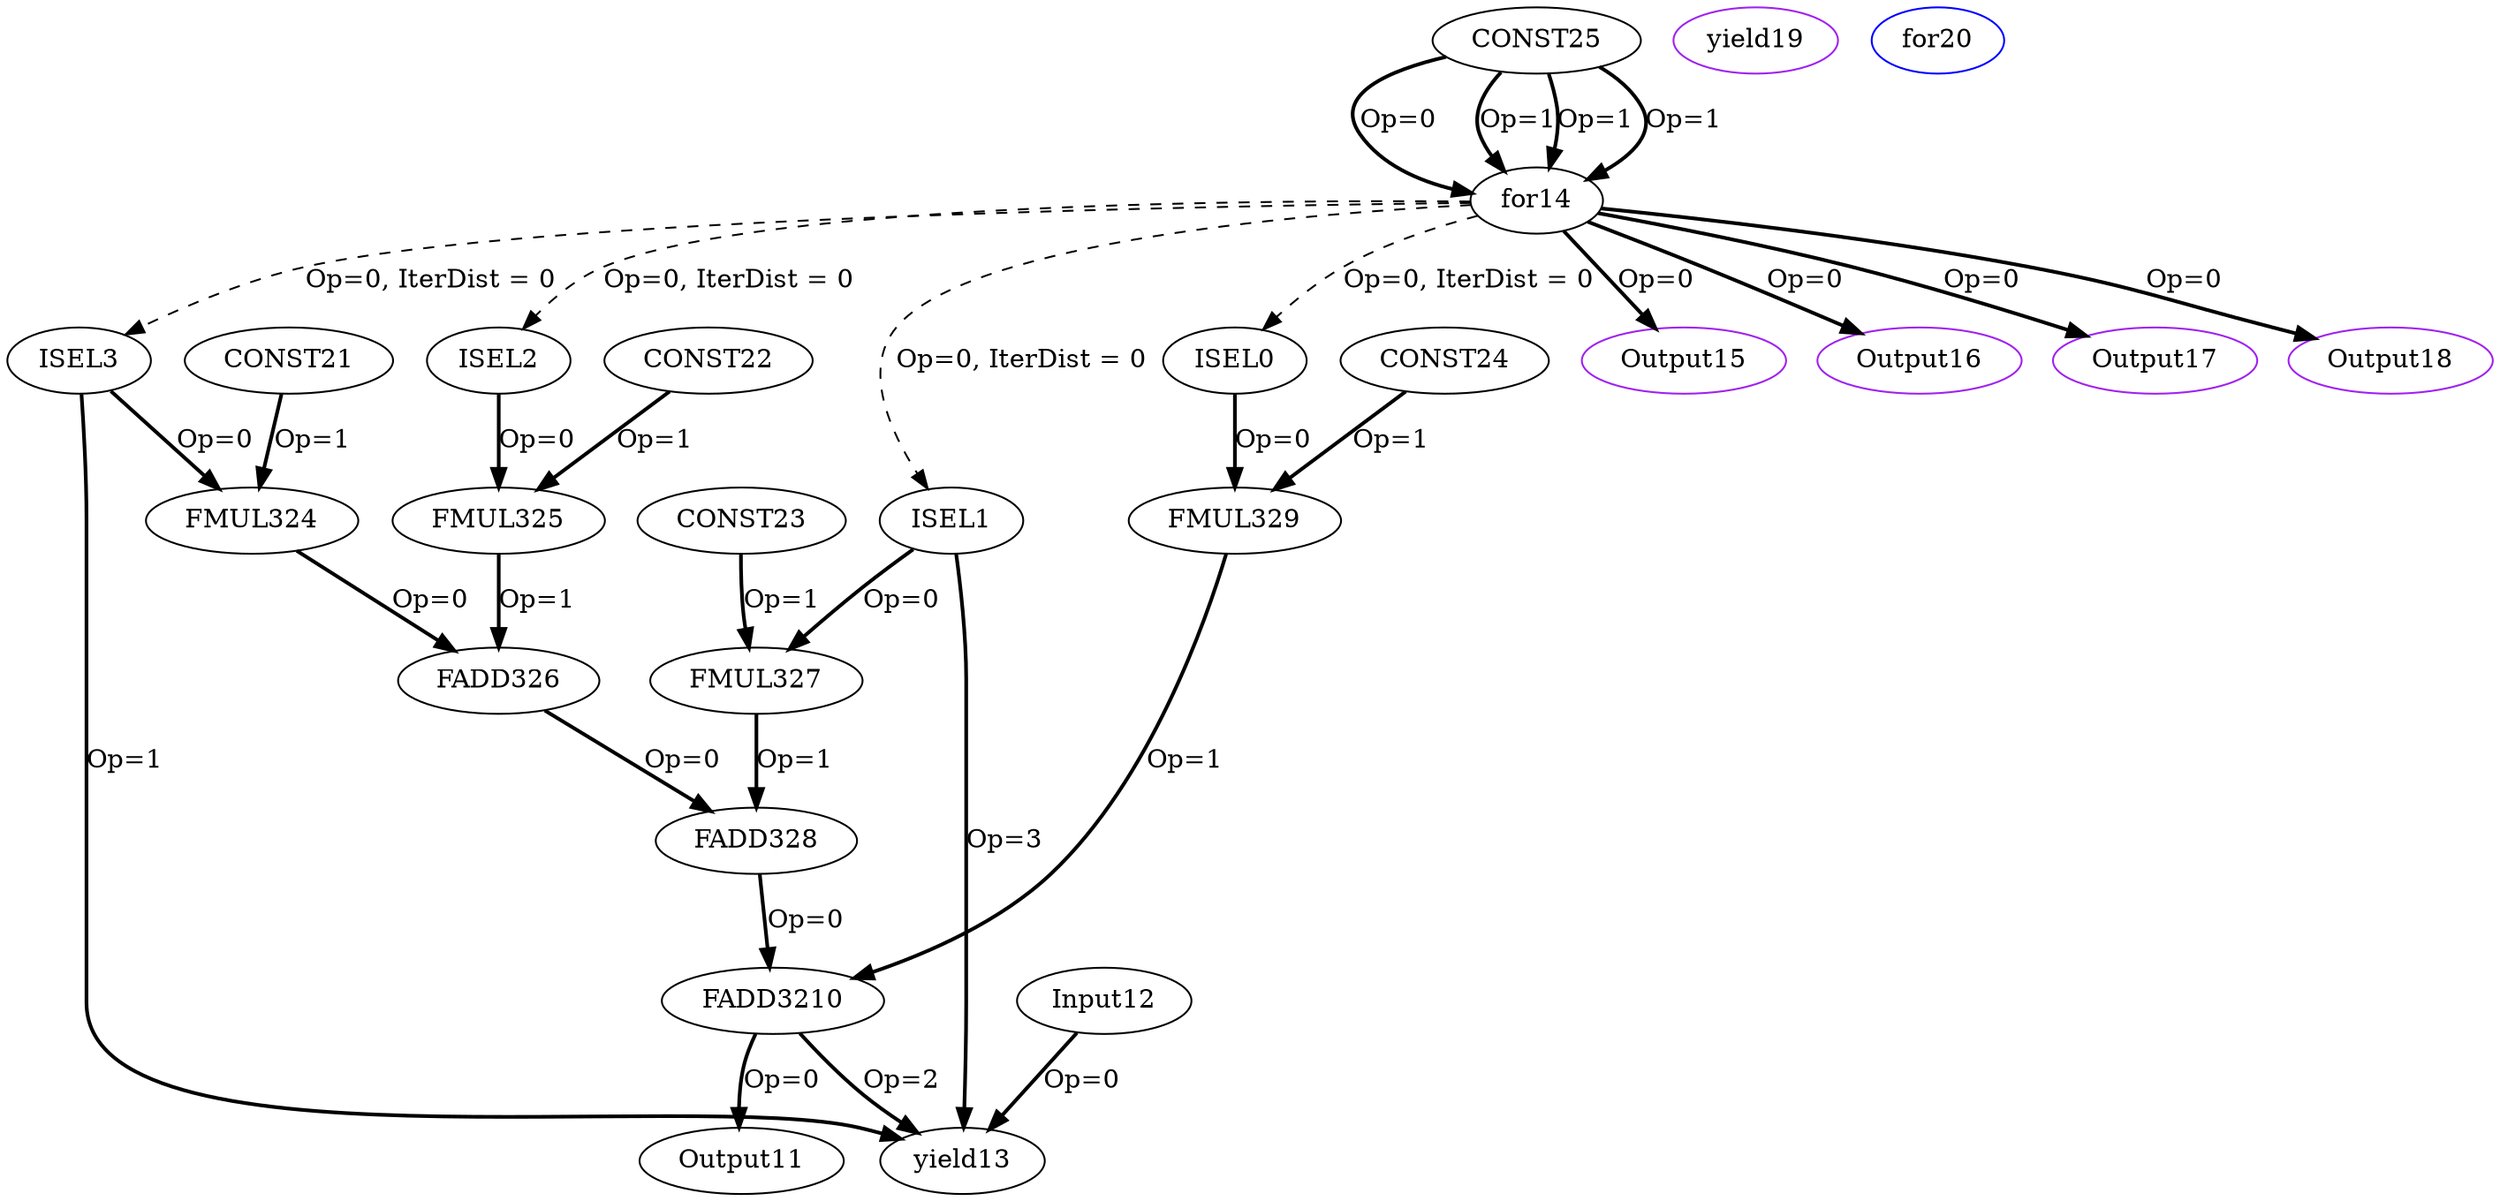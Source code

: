 Digraph G {
ISEL0[opcode = "ISEL", color = black];
ISEL1[opcode = "ISEL", color = black];
ISEL2[opcode = "ISEL", color = black];
ISEL3[opcode = "ISEL", color = black];
FMUL324[opcode = "FMUL32", color = black];
FMUL325[opcode = "FMUL32", color = black];
FADD326[opcode = "FADD32", color = black];
FMUL327[opcode = "FMUL32", color = black];
FADD328[opcode = "FADD32", color = black];
FMUL329[opcode = "FMUL32", color = black];
FADD3210[opcode = "FADD32", color = black];
Output11[opcode = "Output", ref_name="kernel_deriche_1_2", size="8192", offset="0,252", pattern="-4,64,508,32", color = black];
Input12[opcode = "Input", ref_name="kernel_deriche_1_0", size="8192", offset="0,252", pattern="-4,64,508,32", color = black];
yield13[opcode = "yield", color = black];
for14[opcode = "for", color = black];
Output15[opcode = "Output", ref_name="kernel_deriche_1_4", size="8", offset="0,0", pattern="0,64,0,32", color = purple];
Output16[opcode = "Output", ref_name="kernel_deriche_1_5", size="8", offset="0,0", pattern="0,64,0,32", color = purple];
Output17[opcode = "Output", ref_name="kernel_deriche_1_3", size="8", offset="0,0", pattern="0,64,0,32", color = purple];
Output18[opcode = "Output", ref_name="kernel_deriche_1_1", size="8", offset="0,0", pattern="0,64,0,32", color = purple];
yield19[opcode = "yield", color = purple];
for20[opcode = "for", color = blue];
CONST21[opcode = "CONST", value="0xBE3C1714", color = black];
CONST22[opcode = "CONST", value="0x3DEA6028", color = black];
CONST23[opcode = "CONST", value="0x3F5744FD", color = black];
CONST24[opcode = "CONST", value="0xBF1B4598", color = black];
CONST25[opcode = "CONST", value="0x00000000", color = black];
for14 -> ISEL0[color = black, style = dashed, operand = 0, iterdist = 0, label = "Op=0, IterDist = 0"];
for14 -> ISEL1[color = black, style = dashed, operand = 0, iterdist = 0, label = "Op=0, IterDist = 0"];
for14 -> ISEL2[color = black, style = dashed, operand = 0, iterdist = 0, label = "Op=0, IterDist = 0"];
for14 -> ISEL3[color = black, style = dashed, operand = 0, iterdist = 0, label = "Op=0, IterDist = 0"];
ISEL3 -> FMUL324[color = black, style = bold, operand = 0, label = "Op=0"];
CONST21 -> FMUL324[color = black, style = bold, operand = 1, label = "Op=1"];
ISEL2 -> FMUL325[color = black, style = bold, operand = 0, label = "Op=0"];
CONST22 -> FMUL325[color = black, style = bold, operand = 1, label = "Op=1"];
FMUL324 -> FADD326[color = black, style = bold, operand = 0, label = "Op=0"];
FMUL325 -> FADD326[color = black, style = bold, operand = 1, label = "Op=1"];
ISEL1 -> FMUL327[color = black, style = bold, operand = 0, label = "Op=0"];
CONST23 -> FMUL327[color = black, style = bold, operand = 1, label = "Op=1"];
FADD326 -> FADD328[color = black, style = bold, operand = 0, label = "Op=0"];
FMUL327 -> FADD328[color = black, style = bold, operand = 1, label = "Op=1"];
ISEL0 -> FMUL329[color = black, style = bold, operand = 0, label = "Op=0"];
CONST24 -> FMUL329[color = black, style = bold, operand = 1, label = "Op=1"];
FADD328 -> FADD3210[color = black, style = bold, operand = 0, label = "Op=0"];
FMUL329 -> FADD3210[color = black, style = bold, operand = 1, label = "Op=1"];
FADD3210 -> Output11[color = black, style = bold, operand = 0, label = "Op=0"];
Input12 -> yield13[color = black, style = bold, operand = 0, label = "Op=0"];
ISEL3 -> yield13[color = black, style = bold, operand = 1, label = "Op=1"];
FADD3210 -> yield13[color = black, style = bold, operand = 2, label = "Op=2"];
ISEL1 -> yield13[color = black, style = bold, operand = 3, label = "Op=3"];
CONST25 -> for14[color = black, style = bold, operand = 0, label = "Op=0"];
CONST25 -> for14[color = black, style = bold, operand = 1, label = "Op=1"];
CONST25 -> for14[color = black, style = bold, operand = 1, label = "Op=1"];
CONST25 -> for14[color = black, style = bold, operand = 1, label = "Op=1"];
for14 -> Output15[color = black, style = bold, operand = 0, label = "Op=0"];
for14 -> Output16[color = black, style = bold, operand = 0, label = "Op=0"];
for14 -> Output17[color = black, style = bold, operand = 0, label = "Op=0"];
for14 -> Output18[color = black, style = bold, operand = 0, label = "Op=0"];
}
